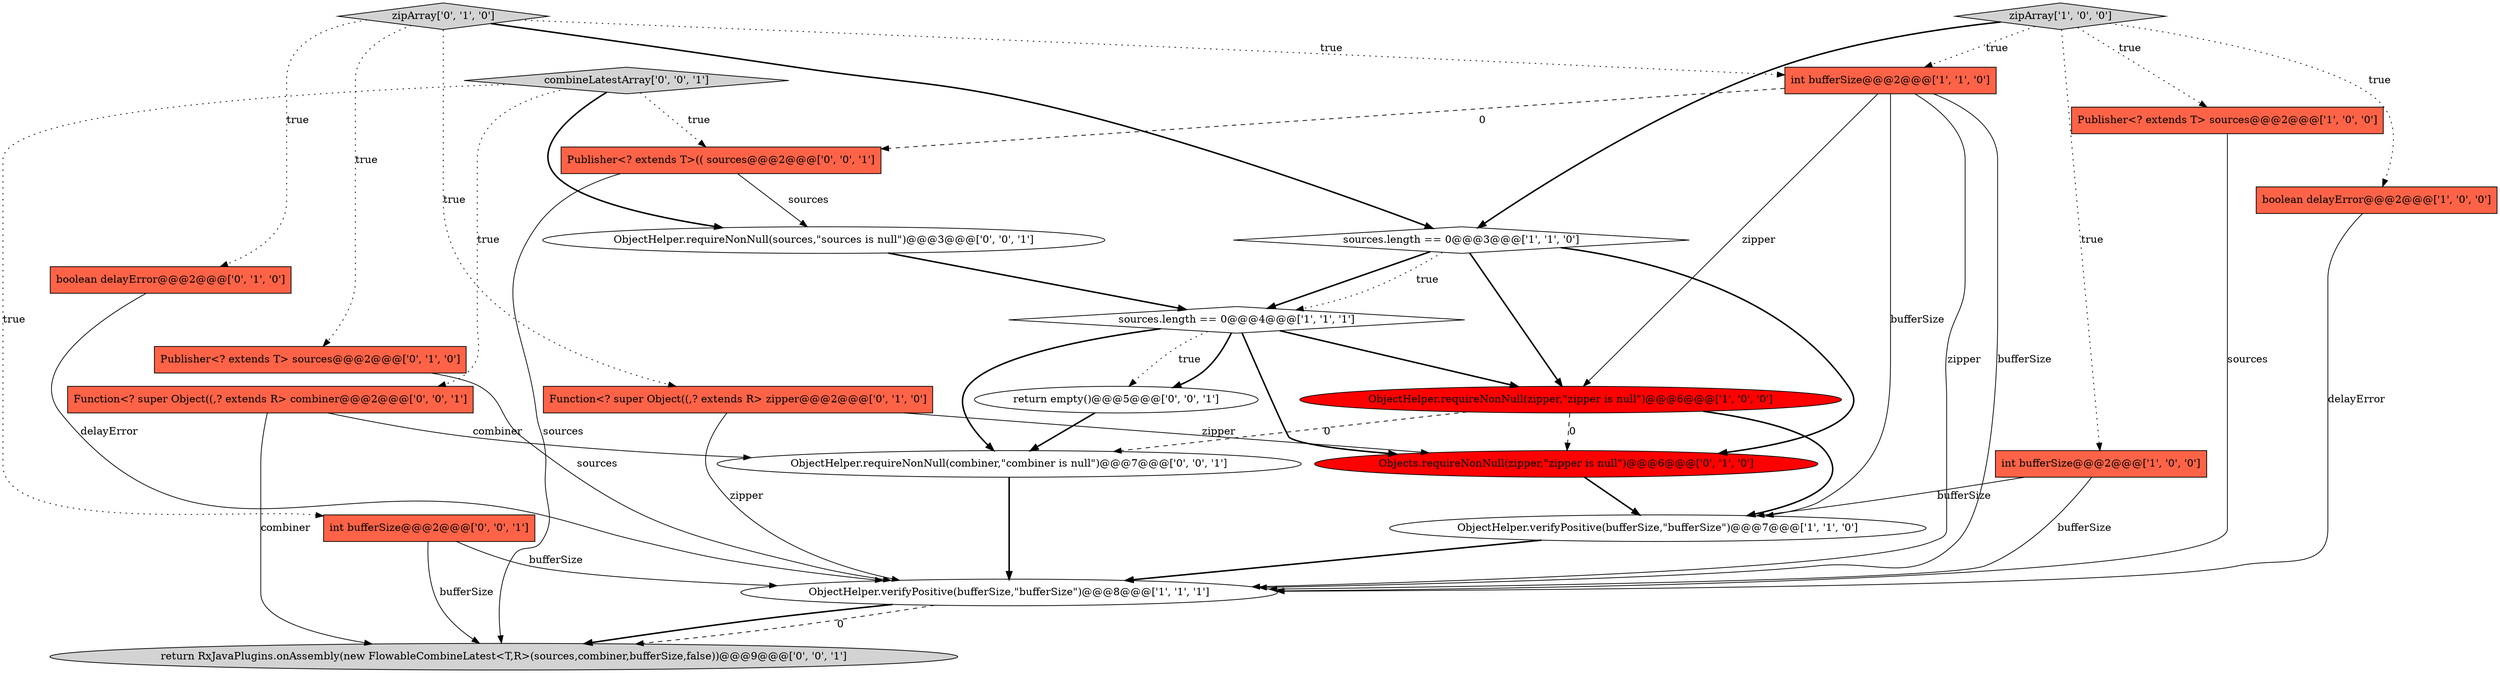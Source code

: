 digraph {
9 [style = filled, label = "int bufferSize@@@2@@@['1', '1', '0']", fillcolor = tomato, shape = box image = "AAA0AAABBB1BBB"];
14 [style = filled, label = "zipArray['0', '1', '0']", fillcolor = lightgray, shape = diamond image = "AAA0AAABBB2BBB"];
8 [style = filled, label = "ObjectHelper.verifyPositive(bufferSize,\"bufferSize\")@@@7@@@['1', '1', '0']", fillcolor = white, shape = ellipse image = "AAA0AAABBB1BBB"];
12 [style = filled, label = "Function<? super Object((,? extends R> zipper@@@2@@@['0', '1', '0']", fillcolor = tomato, shape = box image = "AAA0AAABBB2BBB"];
11 [style = filled, label = "Objects.requireNonNull(zipper,\"zipper is null\")@@@6@@@['0', '1', '0']", fillcolor = red, shape = ellipse image = "AAA1AAABBB2BBB"];
21 [style = filled, label = "Publisher<? extends T>(( sources@@@2@@@['0', '0', '1']", fillcolor = tomato, shape = box image = "AAA0AAABBB3BBB"];
20 [style = filled, label = "return RxJavaPlugins.onAssembly(new FlowableCombineLatest<T,R>(sources,combiner,bufferSize,false))@@@9@@@['0', '0', '1']", fillcolor = lightgray, shape = ellipse image = "AAA0AAABBB3BBB"];
0 [style = filled, label = "int bufferSize@@@2@@@['1', '0', '0']", fillcolor = tomato, shape = box image = "AAA0AAABBB1BBB"];
15 [style = filled, label = "int bufferSize@@@2@@@['0', '0', '1']", fillcolor = tomato, shape = box image = "AAA0AAABBB3BBB"];
18 [style = filled, label = "return empty()@@@5@@@['0', '0', '1']", fillcolor = white, shape = ellipse image = "AAA0AAABBB3BBB"];
17 [style = filled, label = "ObjectHelper.requireNonNull(combiner,\"combiner is null\")@@@7@@@['0', '0', '1']", fillcolor = white, shape = ellipse image = "AAA0AAABBB3BBB"];
3 [style = filled, label = "Publisher<? extends T> sources@@@2@@@['1', '0', '0']", fillcolor = tomato, shape = box image = "AAA0AAABBB1BBB"];
1 [style = filled, label = "sources.length == 0@@@3@@@['1', '1', '0']", fillcolor = white, shape = diamond image = "AAA0AAABBB1BBB"];
10 [style = filled, label = "boolean delayError@@@2@@@['0', '1', '0']", fillcolor = tomato, shape = box image = "AAA0AAABBB2BBB"];
22 [style = filled, label = "ObjectHelper.requireNonNull(sources,\"sources is null\")@@@3@@@['0', '0', '1']", fillcolor = white, shape = ellipse image = "AAA0AAABBB3BBB"];
16 [style = filled, label = "combineLatestArray['0', '0', '1']", fillcolor = lightgray, shape = diamond image = "AAA0AAABBB3BBB"];
2 [style = filled, label = "zipArray['1', '0', '0']", fillcolor = lightgray, shape = diamond image = "AAA0AAABBB1BBB"];
6 [style = filled, label = "boolean delayError@@@2@@@['1', '0', '0']", fillcolor = tomato, shape = box image = "AAA0AAABBB1BBB"];
7 [style = filled, label = "sources.length == 0@@@4@@@['1', '1', '1']", fillcolor = white, shape = diamond image = "AAA0AAABBB1BBB"];
13 [style = filled, label = "Publisher<? extends T> sources@@@2@@@['0', '1', '0']", fillcolor = tomato, shape = box image = "AAA0AAABBB2BBB"];
5 [style = filled, label = "ObjectHelper.requireNonNull(zipper,\"zipper is null\")@@@6@@@['1', '0', '0']", fillcolor = red, shape = ellipse image = "AAA1AAABBB1BBB"];
19 [style = filled, label = "Function<? super Object((,? extends R> combiner@@@2@@@['0', '0', '1']", fillcolor = tomato, shape = box image = "AAA0AAABBB3BBB"];
4 [style = filled, label = "ObjectHelper.verifyPositive(bufferSize,\"bufferSize\")@@@8@@@['1', '1', '1']", fillcolor = white, shape = ellipse image = "AAA0AAABBB1BBB"];
19->17 [style = solid, label="combiner"];
2->3 [style = dotted, label="true"];
6->4 [style = solid, label="delayError"];
16->19 [style = dotted, label="true"];
1->5 [style = bold, label=""];
5->8 [style = bold, label=""];
7->11 [style = bold, label=""];
2->0 [style = dotted, label="true"];
15->4 [style = solid, label="bufferSize"];
7->17 [style = bold, label=""];
14->12 [style = dotted, label="true"];
9->4 [style = solid, label="zipper"];
21->22 [style = solid, label="sources"];
2->1 [style = bold, label=""];
12->4 [style = solid, label="zipper"];
18->17 [style = bold, label=""];
21->20 [style = solid, label="sources"];
3->4 [style = solid, label="sources"];
16->22 [style = bold, label=""];
1->7 [style = bold, label=""];
22->7 [style = bold, label=""];
14->10 [style = dotted, label="true"];
14->13 [style = dotted, label="true"];
14->1 [style = bold, label=""];
1->11 [style = bold, label=""];
1->7 [style = dotted, label="true"];
0->4 [style = solid, label="bufferSize"];
7->5 [style = bold, label=""];
12->11 [style = solid, label="zipper"];
2->9 [style = dotted, label="true"];
5->17 [style = dashed, label="0"];
5->11 [style = dashed, label="0"];
2->6 [style = dotted, label="true"];
0->8 [style = solid, label="bufferSize"];
9->21 [style = dashed, label="0"];
4->20 [style = dashed, label="0"];
4->20 [style = bold, label=""];
13->4 [style = solid, label="sources"];
7->18 [style = dotted, label="true"];
7->18 [style = bold, label=""];
9->8 [style = solid, label="bufferSize"];
16->21 [style = dotted, label="true"];
11->8 [style = bold, label=""];
14->9 [style = dotted, label="true"];
15->20 [style = solid, label="bufferSize"];
8->4 [style = bold, label=""];
10->4 [style = solid, label="delayError"];
19->20 [style = solid, label="combiner"];
17->4 [style = bold, label=""];
16->15 [style = dotted, label="true"];
9->5 [style = solid, label="zipper"];
9->4 [style = solid, label="bufferSize"];
}
